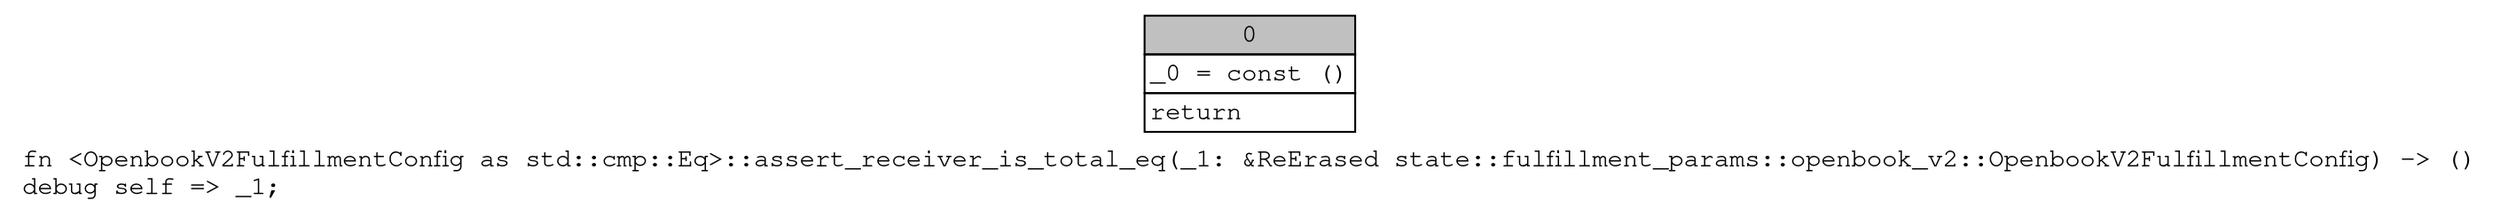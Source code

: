 digraph Mir_0_16236 {
    graph [fontname="Courier, monospace"];
    node [fontname="Courier, monospace"];
    edge [fontname="Courier, monospace"];
    label=<fn &lt;OpenbookV2FulfillmentConfig as std::cmp::Eq&gt;::assert_receiver_is_total_eq(_1: &amp;ReErased state::fulfillment_params::openbook_v2::OpenbookV2FulfillmentConfig) -&gt; ()<br align="left"/>debug self =&gt; _1;<br align="left"/>>;
    bb0__0_16236 [shape="none", label=<<table border="0" cellborder="1" cellspacing="0"><tr><td bgcolor="gray" align="center" colspan="1">0</td></tr><tr><td align="left" balign="left">_0 = const ()<br/></td></tr><tr><td align="left">return</td></tr></table>>];
}
